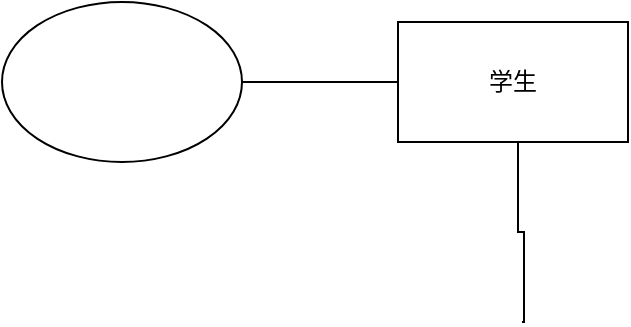 <mxfile version="21.3.6" type="github">
  <diagram id="R2lEEEUBdFMjLlhIrx00" name="Page-1">
    <mxGraphModel dx="996" dy="573" grid="1" gridSize="10" guides="1" tooltips="1" connect="1" arrows="1" fold="1" page="1" pageScale="1" pageWidth="850" pageHeight="1100" math="0" shadow="0" extFonts="Permanent Marker^https://fonts.googleapis.com/css?family=Permanent+Marker">
      <root>
        <mxCell id="0" />
        <mxCell id="1" parent="0" />
        <mxCell id="hJJ5cxdDLMS1EZ1irEGg-4" style="edgeStyle=orthogonalEdgeStyle;rounded=0;orthogonalLoop=1;jettySize=auto;html=1;endArrow=none;endFill=0;" edge="1" parent="1" source="hJJ5cxdDLMS1EZ1irEGg-1">
          <mxGeometry relative="1" as="geometry">
            <mxPoint x="430" y="340" as="targetPoint" />
            <Array as="points">
              <mxPoint x="428" y="295" />
              <mxPoint x="431" y="295" />
            </Array>
          </mxGeometry>
        </mxCell>
        <mxCell id="hJJ5cxdDLMS1EZ1irEGg-6" style="edgeStyle=orthogonalEdgeStyle;rounded=0;orthogonalLoop=1;jettySize=auto;html=1;entryX=1;entryY=0.5;entryDx=0;entryDy=0;endArrow=none;endFill=0;" edge="1" parent="1" source="hJJ5cxdDLMS1EZ1irEGg-1" target="hJJ5cxdDLMS1EZ1irEGg-3">
          <mxGeometry relative="1" as="geometry" />
        </mxCell>
        <mxCell id="hJJ5cxdDLMS1EZ1irEGg-1" value="学生" style="rounded=0;whiteSpace=wrap;html=1;" vertex="1" parent="1">
          <mxGeometry x="368" y="190" width="115" height="60" as="geometry" />
        </mxCell>
        <mxCell id="hJJ5cxdDLMS1EZ1irEGg-3" value="" style="ellipse;whiteSpace=wrap;html=1;" vertex="1" parent="1">
          <mxGeometry x="170" y="180" width="120" height="80" as="geometry" />
        </mxCell>
      </root>
    </mxGraphModel>
  </diagram>
</mxfile>
